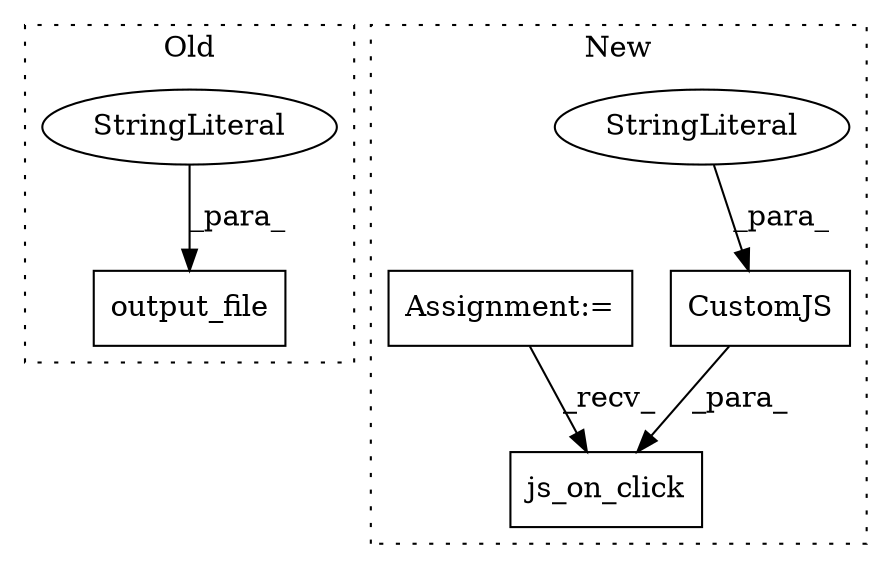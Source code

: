 digraph G {
subgraph cluster0 {
1 [label="output_file" a="32" s="189,229" l="12,1" shape="box"];
4 [label="StringLiteral" a="45" s="201" l="28" shape="ellipse"];
label = "Old";
style="dotted";
}
subgraph cluster1 {
2 [label="js_on_click" a="32" s="354,462" l="12,1" shape="box"];
3 [label="CustomJS" a="32" s="366,461" l="9,1" shape="box"];
5 [label="StringLiteral" a="45" s="375" l="86" shape="ellipse"];
6 [label="Assignment:=" a="7" s="283" l="1" shape="box"];
label = "New";
style="dotted";
}
3 -> 2 [label="_para_"];
4 -> 1 [label="_para_"];
5 -> 3 [label="_para_"];
6 -> 2 [label="_recv_"];
}